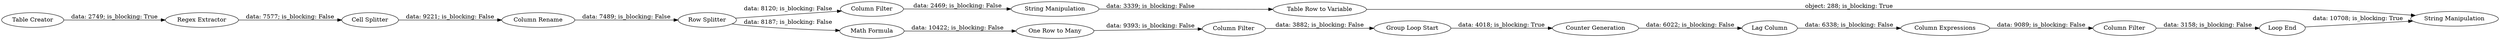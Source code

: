 digraph {
	"-5463526134789068507_6" [label="Cell Splitter"]
	"-5463526134789068507_9" [label="Row Splitter"]
	"-5463526134789068507_31" [label="Column Filter"]
	"-5463526134789068507_29" [label="String Manipulation"]
	"-5463526134789068507_30" [label="String Manipulation"]
	"-5463526134789068507_32" [label="Table Row to Variable"]
	"-5463526134789068507_28" [label="Loop End"]
	"-5463526134789068507_14" [label="Column Rename"]
	"-5463526134789068507_26" [label="Column Expressions"]
	"-5463526134789068507_22" [label="Lag Column"]
	"-5463526134789068507_25" [label="Column Filter"]
	"-5463526134789068507_5" [label="Counter Generation"]
	"-5463526134789068507_13" [label="Math Formula"]
	"-5463526134789068507_4" [label="Table Creator"]
	"-5463526134789068507_27" [label="Column Filter"]
	"-5463526134789068507_20" [label="Group Loop Start"]
	"-5463526134789068507_8" [label="Regex Extractor"]
	"-5463526134789068507_18" [label="One Row to Many"]
	"-5463526134789068507_6" -> "-5463526134789068507_14" [label="data: 9221; is_blocking: False"]
	"-5463526134789068507_9" -> "-5463526134789068507_31" [label="data: 8120; is_blocking: False"]
	"-5463526134789068507_5" -> "-5463526134789068507_22" [label="data: 6022; is_blocking: False"]
	"-5463526134789068507_22" -> "-5463526134789068507_26" [label="data: 6338; is_blocking: False"]
	"-5463526134789068507_27" -> "-5463526134789068507_28" [label="data: 3158; is_blocking: False"]
	"-5463526134789068507_14" -> "-5463526134789068507_9" [label="data: 7489; is_blocking: False"]
	"-5463526134789068507_31" -> "-5463526134789068507_30" [label="data: 2469; is_blocking: False"]
	"-5463526134789068507_8" -> "-5463526134789068507_6" [label="data: 7577; is_blocking: False"]
	"-5463526134789068507_13" -> "-5463526134789068507_18" [label="data: 10422; is_blocking: False"]
	"-5463526134789068507_18" -> "-5463526134789068507_25" [label="data: 9393; is_blocking: False"]
	"-5463526134789068507_25" -> "-5463526134789068507_20" [label="data: 3882; is_blocking: False"]
	"-5463526134789068507_4" -> "-5463526134789068507_8" [label="data: 2749; is_blocking: True"]
	"-5463526134789068507_26" -> "-5463526134789068507_27" [label="data: 9089; is_blocking: False"]
	"-5463526134789068507_32" -> "-5463526134789068507_29" [label="object: 288; is_blocking: True"]
	"-5463526134789068507_30" -> "-5463526134789068507_32" [label="data: 3339; is_blocking: False"]
	"-5463526134789068507_28" -> "-5463526134789068507_29" [label="data: 10708; is_blocking: True"]
	"-5463526134789068507_20" -> "-5463526134789068507_5" [label="data: 4018; is_blocking: True"]
	"-5463526134789068507_9" -> "-5463526134789068507_13" [label="data: 8187; is_blocking: False"]
	rankdir=LR
}
